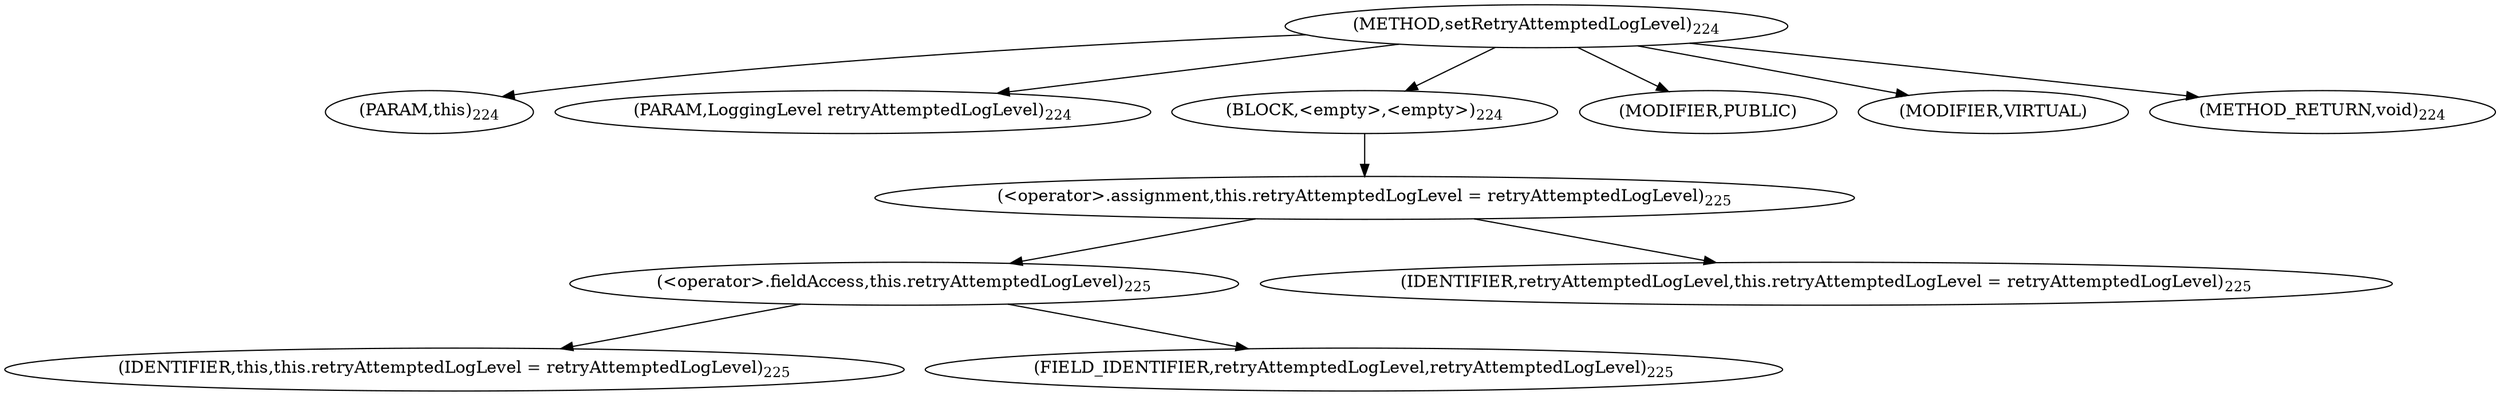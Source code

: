 digraph "setRetryAttemptedLogLevel" {  
"550" [label = <(METHOD,setRetryAttemptedLogLevel)<SUB>224</SUB>> ]
"53" [label = <(PARAM,this)<SUB>224</SUB>> ]
"551" [label = <(PARAM,LoggingLevel retryAttemptedLogLevel)<SUB>224</SUB>> ]
"552" [label = <(BLOCK,&lt;empty&gt;,&lt;empty&gt;)<SUB>224</SUB>> ]
"553" [label = <(&lt;operator&gt;.assignment,this.retryAttemptedLogLevel = retryAttemptedLogLevel)<SUB>225</SUB>> ]
"554" [label = <(&lt;operator&gt;.fieldAccess,this.retryAttemptedLogLevel)<SUB>225</SUB>> ]
"52" [label = <(IDENTIFIER,this,this.retryAttemptedLogLevel = retryAttemptedLogLevel)<SUB>225</SUB>> ]
"555" [label = <(FIELD_IDENTIFIER,retryAttemptedLogLevel,retryAttemptedLogLevel)<SUB>225</SUB>> ]
"556" [label = <(IDENTIFIER,retryAttemptedLogLevel,this.retryAttemptedLogLevel = retryAttemptedLogLevel)<SUB>225</SUB>> ]
"557" [label = <(MODIFIER,PUBLIC)> ]
"558" [label = <(MODIFIER,VIRTUAL)> ]
"559" [label = <(METHOD_RETURN,void)<SUB>224</SUB>> ]
  "550" -> "53" 
  "550" -> "551" 
  "550" -> "552" 
  "550" -> "557" 
  "550" -> "558" 
  "550" -> "559" 
  "552" -> "553" 
  "553" -> "554" 
  "553" -> "556" 
  "554" -> "52" 
  "554" -> "555" 
}
